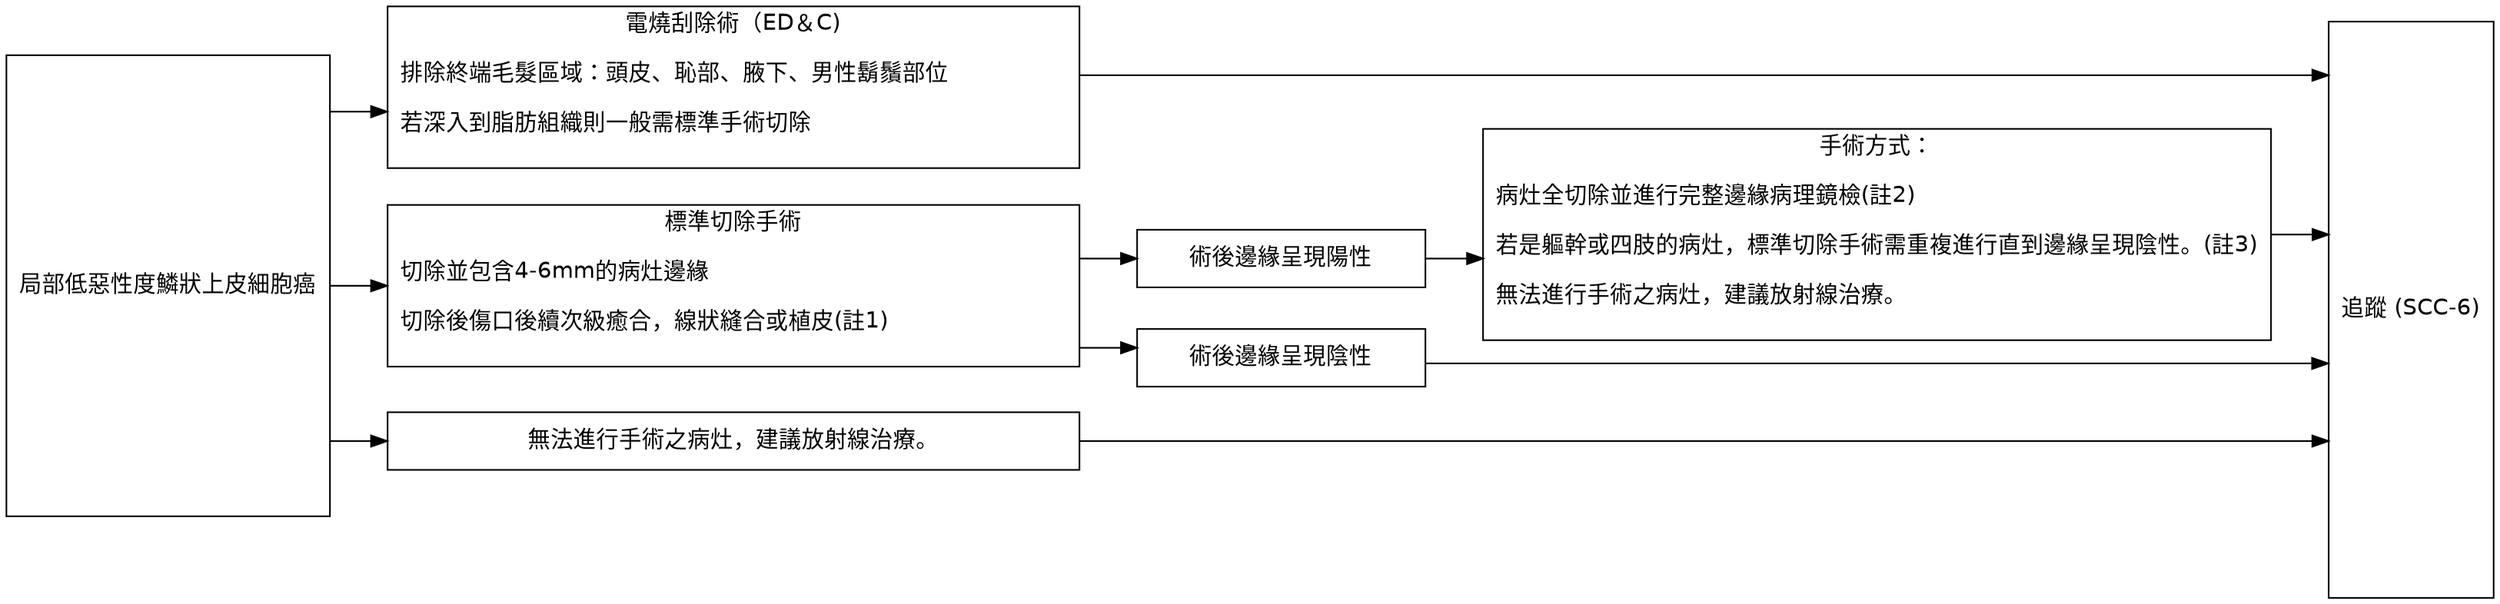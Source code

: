 digraph {
  graph [rankdir = LR; splines=ortho; overlap=false]
  node [shape = box, fontname = Helvetica]

  low -> {tx1 tx2 tx3}
         tx1 -> fu
         tx2 -> bo1 -> tx21 -> fu
         tx2 -> bo0 -> fu
         tx3 -> fu
         
  low [label = 局部低惡性度鱗狀上皮細胞癌; height=4]
  tx1 [label = "電燒刮除術（ED＆C)\n
排除終端毛髮區域：頭皮、恥部、腋下、男性鬍鬚部位\l
若深入到脂肪組織則一般需標準手術切除\l
"; 
width = 6]
  tx2 [label = "標準切除手術\n
切除並包含4-6mm的病灶邊緣\l
切除後傷口後續次級癒合，線狀縫合或植皮(註1)\l
"; 
width = 6]
  tx21 [label = "手術方式：\n
病灶全切除並進行完整邊緣病理鏡檢(註2)\l
若是軀幹或四肢的病灶，標準切除手術需重複進行直到邊緣呈現陰性。(註3)\l
無法進行手術之病灶，建議放射線治療。\l
"]
  tx3 [label = "無法進行手術之病灶，建議放射線治療。"; width = 6]
  bo0 [label = "術後邊緣呈現陰性"; width=2.5]
  bo1 [label = "術後邊緣呈現陽性"; width=2.5]
  fu [label = "追蹤 (SCC-6)"; height=5]
  
  {rank = same; tx1; tx2; tx3}
  {rank = same; bo0; bo1}
  

}
